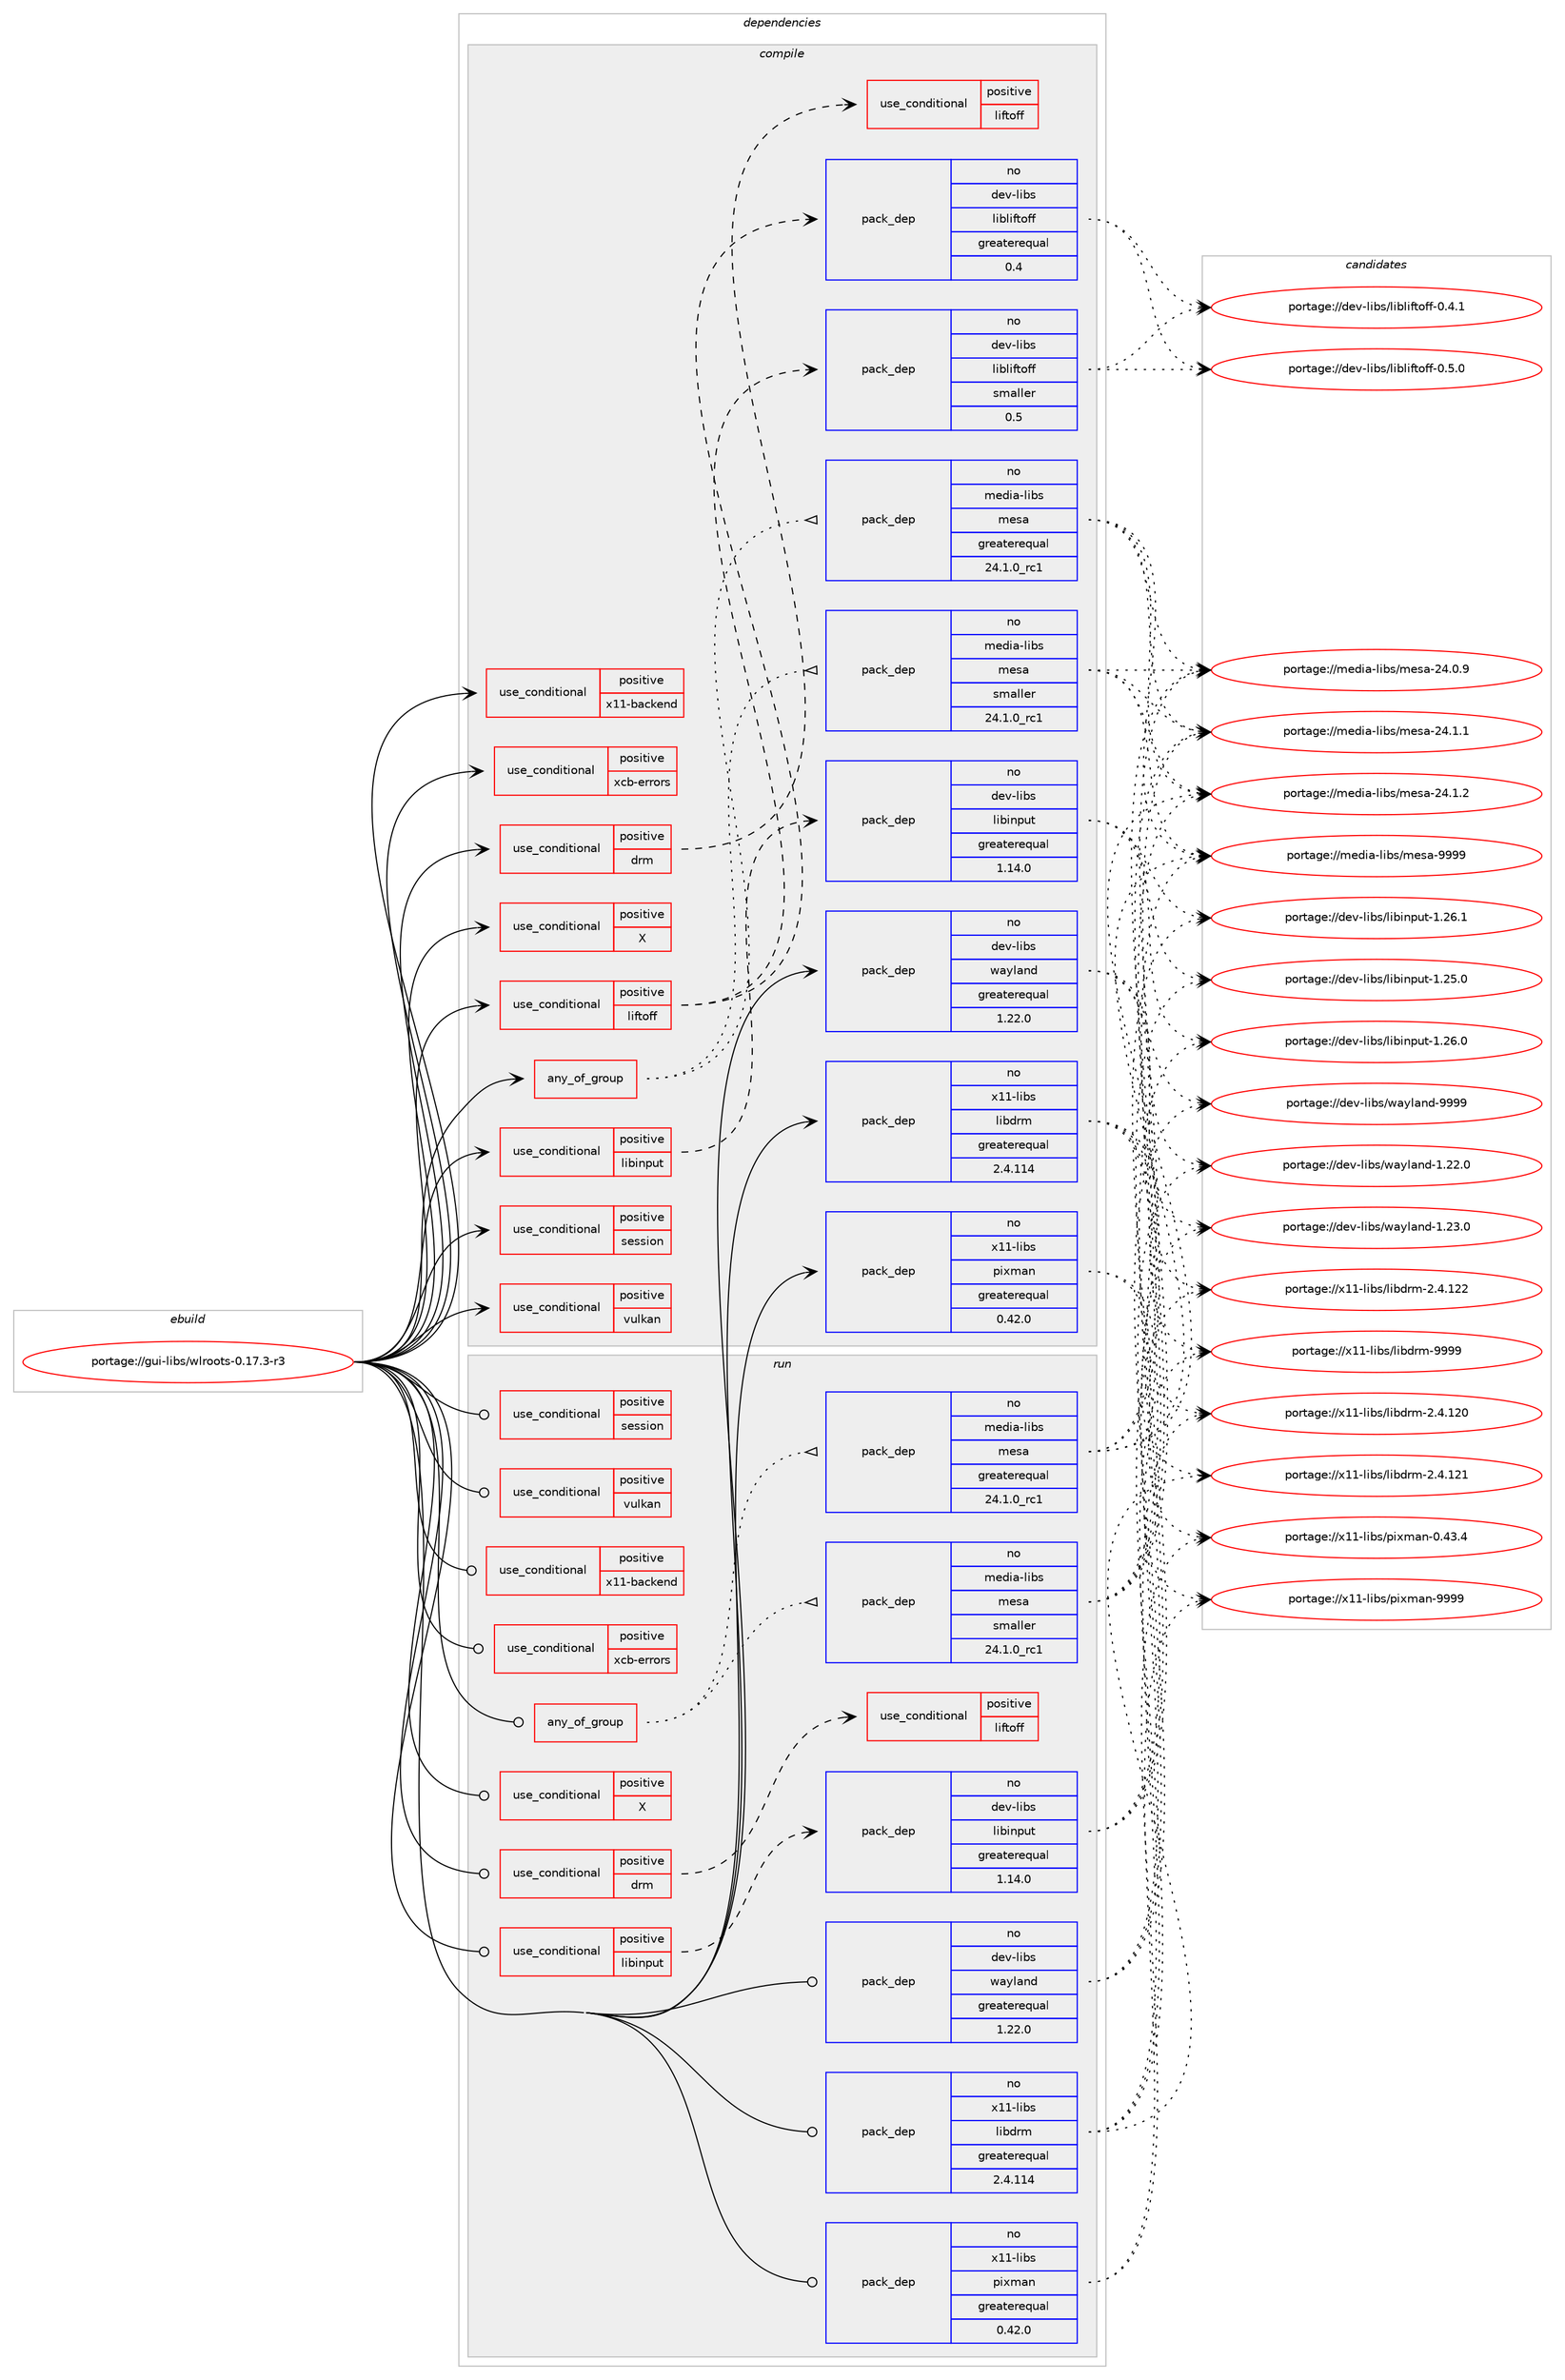 digraph prolog {

# *************
# Graph options
# *************

newrank=true;
concentrate=true;
compound=true;
graph [rankdir=LR,fontname=Helvetica,fontsize=10,ranksep=1.5];#, ranksep=2.5, nodesep=0.2];
edge  [arrowhead=vee];
node  [fontname=Helvetica,fontsize=10];

# **********
# The ebuild
# **********

subgraph cluster_leftcol {
color=gray;
rank=same;
label=<<i>ebuild</i>>;
id [label="portage://gui-libs/wlroots-0.17.3-r3", color=red, width=4, href="../gui-libs/wlroots-0.17.3-r3.svg"];
}

# ****************
# The dependencies
# ****************

subgraph cluster_midcol {
color=gray;
label=<<i>dependencies</i>>;
subgraph cluster_compile {
fillcolor="#eeeeee";
style=filled;
label=<<i>compile</i>>;
subgraph any1410 {
dependency121714 [label=<<TABLE BORDER="0" CELLBORDER="1" CELLSPACING="0" CELLPADDING="4"><TR><TD CELLPADDING="10">any_of_group</TD></TR></TABLE>>, shape=none, color=red];subgraph pack55043 {
dependency121715 [label=<<TABLE BORDER="0" CELLBORDER="1" CELLSPACING="0" CELLPADDING="4" WIDTH="220"><TR><TD ROWSPAN="6" CELLPADDING="30">pack_dep</TD></TR><TR><TD WIDTH="110">no</TD></TR><TR><TD>media-libs</TD></TR><TR><TD>mesa</TD></TR><TR><TD>greaterequal</TD></TR><TR><TD>24.1.0_rc1</TD></TR></TABLE>>, shape=none, color=blue];
}
dependency121714:e -> dependency121715:w [weight=20,style="dotted",arrowhead="oinv"];
subgraph pack55044 {
dependency121716 [label=<<TABLE BORDER="0" CELLBORDER="1" CELLSPACING="0" CELLPADDING="4" WIDTH="220"><TR><TD ROWSPAN="6" CELLPADDING="30">pack_dep</TD></TR><TR><TD WIDTH="110">no</TD></TR><TR><TD>media-libs</TD></TR><TR><TD>mesa</TD></TR><TR><TD>smaller</TD></TR><TR><TD>24.1.0_rc1</TD></TR></TABLE>>, shape=none, color=blue];
}
dependency121714:e -> dependency121716:w [weight=20,style="dotted",arrowhead="oinv"];
}
id:e -> dependency121714:w [weight=20,style="solid",arrowhead="vee"];
subgraph cond65109 {
dependency121717 [label=<<TABLE BORDER="0" CELLBORDER="1" CELLSPACING="0" CELLPADDING="4"><TR><TD ROWSPAN="3" CELLPADDING="10">use_conditional</TD></TR><TR><TD>positive</TD></TR><TR><TD>X</TD></TR></TABLE>>, shape=none, color=red];
# *** BEGIN UNKNOWN DEPENDENCY TYPE (TODO) ***
# dependency121717 -> package_dependency(portage://gui-libs/wlroots-0.17.3-r3,install,no,x11-libs,libxcb,none,[,,],any_same_slot,[])
# *** END UNKNOWN DEPENDENCY TYPE (TODO) ***

# *** BEGIN UNKNOWN DEPENDENCY TYPE (TODO) ***
# dependency121717 -> package_dependency(portage://gui-libs/wlroots-0.17.3-r3,install,no,x11-libs,xcb-util-wm,none,[,,],[],[])
# *** END UNKNOWN DEPENDENCY TYPE (TODO) ***

# *** BEGIN UNKNOWN DEPENDENCY TYPE (TODO) ***
# dependency121717 -> package_dependency(portage://gui-libs/wlroots-0.17.3-r3,install,no,x11-base,xwayland,none,[,,],[],[])
# *** END UNKNOWN DEPENDENCY TYPE (TODO) ***

}
id:e -> dependency121717:w [weight=20,style="solid",arrowhead="vee"];
subgraph cond65110 {
dependency121718 [label=<<TABLE BORDER="0" CELLBORDER="1" CELLSPACING="0" CELLPADDING="4"><TR><TD ROWSPAN="3" CELLPADDING="10">use_conditional</TD></TR><TR><TD>positive</TD></TR><TR><TD>drm</TD></TR></TABLE>>, shape=none, color=red];
# *** BEGIN UNKNOWN DEPENDENCY TYPE (TODO) ***
# dependency121718 -> package_dependency(portage://gui-libs/wlroots-0.17.3-r3,install,no,media-libs,libdisplay-info,none,[,,],[],[])
# *** END UNKNOWN DEPENDENCY TYPE (TODO) ***

# *** BEGIN UNKNOWN DEPENDENCY TYPE (TODO) ***
# dependency121718 -> package_dependency(portage://gui-libs/wlroots-0.17.3-r3,install,no,sys-apps,hwdata,none,[,,],[],[])
# *** END UNKNOWN DEPENDENCY TYPE (TODO) ***

subgraph cond65111 {
dependency121719 [label=<<TABLE BORDER="0" CELLBORDER="1" CELLSPACING="0" CELLPADDING="4"><TR><TD ROWSPAN="3" CELLPADDING="10">use_conditional</TD></TR><TR><TD>positive</TD></TR><TR><TD>liftoff</TD></TR></TABLE>>, shape=none, color=red];
# *** BEGIN UNKNOWN DEPENDENCY TYPE (TODO) ***
# dependency121719 -> package_dependency(portage://gui-libs/wlroots-0.17.3-r3,install,no,dev-libs,libliftoff,none,[,,],[],[])
# *** END UNKNOWN DEPENDENCY TYPE (TODO) ***

}
dependency121718:e -> dependency121719:w [weight=20,style="dashed",arrowhead="vee"];
}
id:e -> dependency121718:w [weight=20,style="solid",arrowhead="vee"];
subgraph cond65112 {
dependency121720 [label=<<TABLE BORDER="0" CELLBORDER="1" CELLSPACING="0" CELLPADDING="4"><TR><TD ROWSPAN="3" CELLPADDING="10">use_conditional</TD></TR><TR><TD>positive</TD></TR><TR><TD>libinput</TD></TR></TABLE>>, shape=none, color=red];
subgraph pack55045 {
dependency121721 [label=<<TABLE BORDER="0" CELLBORDER="1" CELLSPACING="0" CELLPADDING="4" WIDTH="220"><TR><TD ROWSPAN="6" CELLPADDING="30">pack_dep</TD></TR><TR><TD WIDTH="110">no</TD></TR><TR><TD>dev-libs</TD></TR><TR><TD>libinput</TD></TR><TR><TD>greaterequal</TD></TR><TR><TD>1.14.0</TD></TR></TABLE>>, shape=none, color=blue];
}
dependency121720:e -> dependency121721:w [weight=20,style="dashed",arrowhead="vee"];
}
id:e -> dependency121720:w [weight=20,style="solid",arrowhead="vee"];
subgraph cond65113 {
dependency121722 [label=<<TABLE BORDER="0" CELLBORDER="1" CELLSPACING="0" CELLPADDING="4"><TR><TD ROWSPAN="3" CELLPADDING="10">use_conditional</TD></TR><TR><TD>positive</TD></TR><TR><TD>liftoff</TD></TR></TABLE>>, shape=none, color=red];
subgraph pack55046 {
dependency121723 [label=<<TABLE BORDER="0" CELLBORDER="1" CELLSPACING="0" CELLPADDING="4" WIDTH="220"><TR><TD ROWSPAN="6" CELLPADDING="30">pack_dep</TD></TR><TR><TD WIDTH="110">no</TD></TR><TR><TD>dev-libs</TD></TR><TR><TD>libliftoff</TD></TR><TR><TD>greaterequal</TD></TR><TR><TD>0.4</TD></TR></TABLE>>, shape=none, color=blue];
}
dependency121722:e -> dependency121723:w [weight=20,style="dashed",arrowhead="vee"];
subgraph pack55047 {
dependency121724 [label=<<TABLE BORDER="0" CELLBORDER="1" CELLSPACING="0" CELLPADDING="4" WIDTH="220"><TR><TD ROWSPAN="6" CELLPADDING="30">pack_dep</TD></TR><TR><TD WIDTH="110">no</TD></TR><TR><TD>dev-libs</TD></TR><TR><TD>libliftoff</TD></TR><TR><TD>smaller</TD></TR><TR><TD>0.5</TD></TR></TABLE>>, shape=none, color=blue];
}
dependency121722:e -> dependency121724:w [weight=20,style="dashed",arrowhead="vee"];
}
id:e -> dependency121722:w [weight=20,style="solid",arrowhead="vee"];
subgraph cond65114 {
dependency121725 [label=<<TABLE BORDER="0" CELLBORDER="1" CELLSPACING="0" CELLPADDING="4"><TR><TD ROWSPAN="3" CELLPADDING="10">use_conditional</TD></TR><TR><TD>positive</TD></TR><TR><TD>session</TD></TR></TABLE>>, shape=none, color=red];
# *** BEGIN UNKNOWN DEPENDENCY TYPE (TODO) ***
# dependency121725 -> package_dependency(portage://gui-libs/wlroots-0.17.3-r3,install,no,sys-auth,seatd,none,[,,],any_same_slot,[])
# *** END UNKNOWN DEPENDENCY TYPE (TODO) ***

# *** BEGIN UNKNOWN DEPENDENCY TYPE (TODO) ***
# dependency121725 -> package_dependency(portage://gui-libs/wlroots-0.17.3-r3,install,no,virtual,libudev,none,[,,],[],[])
# *** END UNKNOWN DEPENDENCY TYPE (TODO) ***

}
id:e -> dependency121725:w [weight=20,style="solid",arrowhead="vee"];
subgraph cond65115 {
dependency121726 [label=<<TABLE BORDER="0" CELLBORDER="1" CELLSPACING="0" CELLPADDING="4"><TR><TD ROWSPAN="3" CELLPADDING="10">use_conditional</TD></TR><TR><TD>positive</TD></TR><TR><TD>vulkan</TD></TR></TABLE>>, shape=none, color=red];
# *** BEGIN UNKNOWN DEPENDENCY TYPE (TODO) ***
# dependency121726 -> package_dependency(portage://gui-libs/wlroots-0.17.3-r3,install,no,dev-util,glslang,none,[,,],any_same_slot,[])
# *** END UNKNOWN DEPENDENCY TYPE (TODO) ***

# *** BEGIN UNKNOWN DEPENDENCY TYPE (TODO) ***
# dependency121726 -> package_dependency(portage://gui-libs/wlroots-0.17.3-r3,install,no,dev-util,vulkan-headers,none,[,,],[],[])
# *** END UNKNOWN DEPENDENCY TYPE (TODO) ***

# *** BEGIN UNKNOWN DEPENDENCY TYPE (TODO) ***
# dependency121726 -> package_dependency(portage://gui-libs/wlroots-0.17.3-r3,install,no,media-libs,vulkan-loader,none,[,,],[],[])
# *** END UNKNOWN DEPENDENCY TYPE (TODO) ***

}
id:e -> dependency121726:w [weight=20,style="solid",arrowhead="vee"];
subgraph cond65116 {
dependency121727 [label=<<TABLE BORDER="0" CELLBORDER="1" CELLSPACING="0" CELLPADDING="4"><TR><TD ROWSPAN="3" CELLPADDING="10">use_conditional</TD></TR><TR><TD>positive</TD></TR><TR><TD>x11-backend</TD></TR></TABLE>>, shape=none, color=red];
# *** BEGIN UNKNOWN DEPENDENCY TYPE (TODO) ***
# dependency121727 -> package_dependency(portage://gui-libs/wlroots-0.17.3-r3,install,no,x11-libs,libxcb,none,[,,],any_same_slot,[])
# *** END UNKNOWN DEPENDENCY TYPE (TODO) ***

# *** BEGIN UNKNOWN DEPENDENCY TYPE (TODO) ***
# dependency121727 -> package_dependency(portage://gui-libs/wlroots-0.17.3-r3,install,no,x11-libs,xcb-util-renderutil,none,[,,],[],[])
# *** END UNKNOWN DEPENDENCY TYPE (TODO) ***

}
id:e -> dependency121727:w [weight=20,style="solid",arrowhead="vee"];
subgraph cond65117 {
dependency121728 [label=<<TABLE BORDER="0" CELLBORDER="1" CELLSPACING="0" CELLPADDING="4"><TR><TD ROWSPAN="3" CELLPADDING="10">use_conditional</TD></TR><TR><TD>positive</TD></TR><TR><TD>xcb-errors</TD></TR></TABLE>>, shape=none, color=red];
# *** BEGIN UNKNOWN DEPENDENCY TYPE (TODO) ***
# dependency121728 -> package_dependency(portage://gui-libs/wlroots-0.17.3-r3,install,no,x11-libs,xcb-util-errors,none,[,,],[],[])
# *** END UNKNOWN DEPENDENCY TYPE (TODO) ***

}
id:e -> dependency121728:w [weight=20,style="solid",arrowhead="vee"];
subgraph pack55048 {
dependency121729 [label=<<TABLE BORDER="0" CELLBORDER="1" CELLSPACING="0" CELLPADDING="4" WIDTH="220"><TR><TD ROWSPAN="6" CELLPADDING="30">pack_dep</TD></TR><TR><TD WIDTH="110">no</TD></TR><TR><TD>dev-libs</TD></TR><TR><TD>wayland</TD></TR><TR><TD>greaterequal</TD></TR><TR><TD>1.22.0</TD></TR></TABLE>>, shape=none, color=blue];
}
id:e -> dependency121729:w [weight=20,style="solid",arrowhead="vee"];
# *** BEGIN UNKNOWN DEPENDENCY TYPE (TODO) ***
# id -> package_dependency(portage://gui-libs/wlroots-0.17.3-r3,install,no,media-libs,libglvnd,none,[,,],[],[])
# *** END UNKNOWN DEPENDENCY TYPE (TODO) ***

subgraph pack55049 {
dependency121730 [label=<<TABLE BORDER="0" CELLBORDER="1" CELLSPACING="0" CELLPADDING="4" WIDTH="220"><TR><TD ROWSPAN="6" CELLPADDING="30">pack_dep</TD></TR><TR><TD WIDTH="110">no</TD></TR><TR><TD>x11-libs</TD></TR><TR><TD>libdrm</TD></TR><TR><TD>greaterequal</TD></TR><TR><TD>2.4.114</TD></TR></TABLE>>, shape=none, color=blue];
}
id:e -> dependency121730:w [weight=20,style="solid",arrowhead="vee"];
# *** BEGIN UNKNOWN DEPENDENCY TYPE (TODO) ***
# id -> package_dependency(portage://gui-libs/wlroots-0.17.3-r3,install,no,x11-libs,libxkbcommon,none,[,,],[],[])
# *** END UNKNOWN DEPENDENCY TYPE (TODO) ***

subgraph pack55050 {
dependency121731 [label=<<TABLE BORDER="0" CELLBORDER="1" CELLSPACING="0" CELLPADDING="4" WIDTH="220"><TR><TD ROWSPAN="6" CELLPADDING="30">pack_dep</TD></TR><TR><TD WIDTH="110">no</TD></TR><TR><TD>x11-libs</TD></TR><TR><TD>pixman</TD></TR><TR><TD>greaterequal</TD></TR><TR><TD>0.42.0</TD></TR></TABLE>>, shape=none, color=blue];
}
id:e -> dependency121731:w [weight=20,style="solid",arrowhead="vee"];
}
subgraph cluster_compileandrun {
fillcolor="#eeeeee";
style=filled;
label=<<i>compile and run</i>>;
}
subgraph cluster_run {
fillcolor="#eeeeee";
style=filled;
label=<<i>run</i>>;
subgraph any1411 {
dependency121732 [label=<<TABLE BORDER="0" CELLBORDER="1" CELLSPACING="0" CELLPADDING="4"><TR><TD CELLPADDING="10">any_of_group</TD></TR></TABLE>>, shape=none, color=red];subgraph pack55051 {
dependency121733 [label=<<TABLE BORDER="0" CELLBORDER="1" CELLSPACING="0" CELLPADDING="4" WIDTH="220"><TR><TD ROWSPAN="6" CELLPADDING="30">pack_dep</TD></TR><TR><TD WIDTH="110">no</TD></TR><TR><TD>media-libs</TD></TR><TR><TD>mesa</TD></TR><TR><TD>greaterequal</TD></TR><TR><TD>24.1.0_rc1</TD></TR></TABLE>>, shape=none, color=blue];
}
dependency121732:e -> dependency121733:w [weight=20,style="dotted",arrowhead="oinv"];
subgraph pack55052 {
dependency121734 [label=<<TABLE BORDER="0" CELLBORDER="1" CELLSPACING="0" CELLPADDING="4" WIDTH="220"><TR><TD ROWSPAN="6" CELLPADDING="30">pack_dep</TD></TR><TR><TD WIDTH="110">no</TD></TR><TR><TD>media-libs</TD></TR><TR><TD>mesa</TD></TR><TR><TD>smaller</TD></TR><TR><TD>24.1.0_rc1</TD></TR></TABLE>>, shape=none, color=blue];
}
dependency121732:e -> dependency121734:w [weight=20,style="dotted",arrowhead="oinv"];
}
id:e -> dependency121732:w [weight=20,style="solid",arrowhead="odot"];
subgraph cond65118 {
dependency121735 [label=<<TABLE BORDER="0" CELLBORDER="1" CELLSPACING="0" CELLPADDING="4"><TR><TD ROWSPAN="3" CELLPADDING="10">use_conditional</TD></TR><TR><TD>positive</TD></TR><TR><TD>X</TD></TR></TABLE>>, shape=none, color=red];
# *** BEGIN UNKNOWN DEPENDENCY TYPE (TODO) ***
# dependency121735 -> package_dependency(portage://gui-libs/wlroots-0.17.3-r3,run,no,x11-libs,libxcb,none,[,,],any_same_slot,[])
# *** END UNKNOWN DEPENDENCY TYPE (TODO) ***

# *** BEGIN UNKNOWN DEPENDENCY TYPE (TODO) ***
# dependency121735 -> package_dependency(portage://gui-libs/wlroots-0.17.3-r3,run,no,x11-libs,xcb-util-wm,none,[,,],[],[])
# *** END UNKNOWN DEPENDENCY TYPE (TODO) ***

# *** BEGIN UNKNOWN DEPENDENCY TYPE (TODO) ***
# dependency121735 -> package_dependency(portage://gui-libs/wlroots-0.17.3-r3,run,no,x11-base,xwayland,none,[,,],[],[])
# *** END UNKNOWN DEPENDENCY TYPE (TODO) ***

}
id:e -> dependency121735:w [weight=20,style="solid",arrowhead="odot"];
subgraph cond65119 {
dependency121736 [label=<<TABLE BORDER="0" CELLBORDER="1" CELLSPACING="0" CELLPADDING="4"><TR><TD ROWSPAN="3" CELLPADDING="10">use_conditional</TD></TR><TR><TD>positive</TD></TR><TR><TD>drm</TD></TR></TABLE>>, shape=none, color=red];
# *** BEGIN UNKNOWN DEPENDENCY TYPE (TODO) ***
# dependency121736 -> package_dependency(portage://gui-libs/wlroots-0.17.3-r3,run,no,media-libs,libdisplay-info,none,[,,],[],[])
# *** END UNKNOWN DEPENDENCY TYPE (TODO) ***

# *** BEGIN UNKNOWN DEPENDENCY TYPE (TODO) ***
# dependency121736 -> package_dependency(portage://gui-libs/wlroots-0.17.3-r3,run,no,sys-apps,hwdata,none,[,,],[],[])
# *** END UNKNOWN DEPENDENCY TYPE (TODO) ***

subgraph cond65120 {
dependency121737 [label=<<TABLE BORDER="0" CELLBORDER="1" CELLSPACING="0" CELLPADDING="4"><TR><TD ROWSPAN="3" CELLPADDING="10">use_conditional</TD></TR><TR><TD>positive</TD></TR><TR><TD>liftoff</TD></TR></TABLE>>, shape=none, color=red];
# *** BEGIN UNKNOWN DEPENDENCY TYPE (TODO) ***
# dependency121737 -> package_dependency(portage://gui-libs/wlroots-0.17.3-r3,run,no,dev-libs,libliftoff,none,[,,],[],[])
# *** END UNKNOWN DEPENDENCY TYPE (TODO) ***

}
dependency121736:e -> dependency121737:w [weight=20,style="dashed",arrowhead="vee"];
}
id:e -> dependency121736:w [weight=20,style="solid",arrowhead="odot"];
subgraph cond65121 {
dependency121738 [label=<<TABLE BORDER="0" CELLBORDER="1" CELLSPACING="0" CELLPADDING="4"><TR><TD ROWSPAN="3" CELLPADDING="10">use_conditional</TD></TR><TR><TD>positive</TD></TR><TR><TD>libinput</TD></TR></TABLE>>, shape=none, color=red];
subgraph pack55053 {
dependency121739 [label=<<TABLE BORDER="0" CELLBORDER="1" CELLSPACING="0" CELLPADDING="4" WIDTH="220"><TR><TD ROWSPAN="6" CELLPADDING="30">pack_dep</TD></TR><TR><TD WIDTH="110">no</TD></TR><TR><TD>dev-libs</TD></TR><TR><TD>libinput</TD></TR><TR><TD>greaterequal</TD></TR><TR><TD>1.14.0</TD></TR></TABLE>>, shape=none, color=blue];
}
dependency121738:e -> dependency121739:w [weight=20,style="dashed",arrowhead="vee"];
}
id:e -> dependency121738:w [weight=20,style="solid",arrowhead="odot"];
subgraph cond65122 {
dependency121740 [label=<<TABLE BORDER="0" CELLBORDER="1" CELLSPACING="0" CELLPADDING="4"><TR><TD ROWSPAN="3" CELLPADDING="10">use_conditional</TD></TR><TR><TD>positive</TD></TR><TR><TD>session</TD></TR></TABLE>>, shape=none, color=red];
# *** BEGIN UNKNOWN DEPENDENCY TYPE (TODO) ***
# dependency121740 -> package_dependency(portage://gui-libs/wlroots-0.17.3-r3,run,no,sys-auth,seatd,none,[,,],any_same_slot,[])
# *** END UNKNOWN DEPENDENCY TYPE (TODO) ***

# *** BEGIN UNKNOWN DEPENDENCY TYPE (TODO) ***
# dependency121740 -> package_dependency(portage://gui-libs/wlroots-0.17.3-r3,run,no,virtual,libudev,none,[,,],[],[])
# *** END UNKNOWN DEPENDENCY TYPE (TODO) ***

}
id:e -> dependency121740:w [weight=20,style="solid",arrowhead="odot"];
subgraph cond65123 {
dependency121741 [label=<<TABLE BORDER="0" CELLBORDER="1" CELLSPACING="0" CELLPADDING="4"><TR><TD ROWSPAN="3" CELLPADDING="10">use_conditional</TD></TR><TR><TD>positive</TD></TR><TR><TD>vulkan</TD></TR></TABLE>>, shape=none, color=red];
# *** BEGIN UNKNOWN DEPENDENCY TYPE (TODO) ***
# dependency121741 -> package_dependency(portage://gui-libs/wlroots-0.17.3-r3,run,no,dev-util,glslang,none,[,,],any_same_slot,[])
# *** END UNKNOWN DEPENDENCY TYPE (TODO) ***

# *** BEGIN UNKNOWN DEPENDENCY TYPE (TODO) ***
# dependency121741 -> package_dependency(portage://gui-libs/wlroots-0.17.3-r3,run,no,dev-util,vulkan-headers,none,[,,],[],[])
# *** END UNKNOWN DEPENDENCY TYPE (TODO) ***

# *** BEGIN UNKNOWN DEPENDENCY TYPE (TODO) ***
# dependency121741 -> package_dependency(portage://gui-libs/wlroots-0.17.3-r3,run,no,media-libs,vulkan-loader,none,[,,],[],[])
# *** END UNKNOWN DEPENDENCY TYPE (TODO) ***

}
id:e -> dependency121741:w [weight=20,style="solid",arrowhead="odot"];
subgraph cond65124 {
dependency121742 [label=<<TABLE BORDER="0" CELLBORDER="1" CELLSPACING="0" CELLPADDING="4"><TR><TD ROWSPAN="3" CELLPADDING="10">use_conditional</TD></TR><TR><TD>positive</TD></TR><TR><TD>x11-backend</TD></TR></TABLE>>, shape=none, color=red];
# *** BEGIN UNKNOWN DEPENDENCY TYPE (TODO) ***
# dependency121742 -> package_dependency(portage://gui-libs/wlroots-0.17.3-r3,run,no,x11-libs,libxcb,none,[,,],any_same_slot,[])
# *** END UNKNOWN DEPENDENCY TYPE (TODO) ***

# *** BEGIN UNKNOWN DEPENDENCY TYPE (TODO) ***
# dependency121742 -> package_dependency(portage://gui-libs/wlroots-0.17.3-r3,run,no,x11-libs,xcb-util-renderutil,none,[,,],[],[])
# *** END UNKNOWN DEPENDENCY TYPE (TODO) ***

}
id:e -> dependency121742:w [weight=20,style="solid",arrowhead="odot"];
subgraph cond65125 {
dependency121743 [label=<<TABLE BORDER="0" CELLBORDER="1" CELLSPACING="0" CELLPADDING="4"><TR><TD ROWSPAN="3" CELLPADDING="10">use_conditional</TD></TR><TR><TD>positive</TD></TR><TR><TD>xcb-errors</TD></TR></TABLE>>, shape=none, color=red];
# *** BEGIN UNKNOWN DEPENDENCY TYPE (TODO) ***
# dependency121743 -> package_dependency(portage://gui-libs/wlroots-0.17.3-r3,run,no,x11-libs,xcb-util-errors,none,[,,],[],[])
# *** END UNKNOWN DEPENDENCY TYPE (TODO) ***

}
id:e -> dependency121743:w [weight=20,style="solid",arrowhead="odot"];
subgraph pack55054 {
dependency121744 [label=<<TABLE BORDER="0" CELLBORDER="1" CELLSPACING="0" CELLPADDING="4" WIDTH="220"><TR><TD ROWSPAN="6" CELLPADDING="30">pack_dep</TD></TR><TR><TD WIDTH="110">no</TD></TR><TR><TD>dev-libs</TD></TR><TR><TD>wayland</TD></TR><TR><TD>greaterequal</TD></TR><TR><TD>1.22.0</TD></TR></TABLE>>, shape=none, color=blue];
}
id:e -> dependency121744:w [weight=20,style="solid",arrowhead="odot"];
# *** BEGIN UNKNOWN DEPENDENCY TYPE (TODO) ***
# id -> package_dependency(portage://gui-libs/wlroots-0.17.3-r3,run,no,media-libs,libglvnd,none,[,,],[],[])
# *** END UNKNOWN DEPENDENCY TYPE (TODO) ***

subgraph pack55055 {
dependency121745 [label=<<TABLE BORDER="0" CELLBORDER="1" CELLSPACING="0" CELLPADDING="4" WIDTH="220"><TR><TD ROWSPAN="6" CELLPADDING="30">pack_dep</TD></TR><TR><TD WIDTH="110">no</TD></TR><TR><TD>x11-libs</TD></TR><TR><TD>libdrm</TD></TR><TR><TD>greaterequal</TD></TR><TR><TD>2.4.114</TD></TR></TABLE>>, shape=none, color=blue];
}
id:e -> dependency121745:w [weight=20,style="solid",arrowhead="odot"];
# *** BEGIN UNKNOWN DEPENDENCY TYPE (TODO) ***
# id -> package_dependency(portage://gui-libs/wlroots-0.17.3-r3,run,no,x11-libs,libxkbcommon,none,[,,],[],[])
# *** END UNKNOWN DEPENDENCY TYPE (TODO) ***

subgraph pack55056 {
dependency121746 [label=<<TABLE BORDER="0" CELLBORDER="1" CELLSPACING="0" CELLPADDING="4" WIDTH="220"><TR><TD ROWSPAN="6" CELLPADDING="30">pack_dep</TD></TR><TR><TD WIDTH="110">no</TD></TR><TR><TD>x11-libs</TD></TR><TR><TD>pixman</TD></TR><TR><TD>greaterequal</TD></TR><TR><TD>0.42.0</TD></TR></TABLE>>, shape=none, color=blue];
}
id:e -> dependency121746:w [weight=20,style="solid",arrowhead="odot"];
}
}

# **************
# The candidates
# **************

subgraph cluster_choices {
rank=same;
color=gray;
label=<<i>candidates</i>>;

subgraph choice55043 {
color=black;
nodesep=1;
choice109101100105974510810598115471091011159745505246484657 [label="portage://media-libs/mesa-24.0.9", color=red, width=4,href="../media-libs/mesa-24.0.9.svg"];
choice109101100105974510810598115471091011159745505246494649 [label="portage://media-libs/mesa-24.1.1", color=red, width=4,href="../media-libs/mesa-24.1.1.svg"];
choice109101100105974510810598115471091011159745505246494650 [label="portage://media-libs/mesa-24.1.2", color=red, width=4,href="../media-libs/mesa-24.1.2.svg"];
choice10910110010597451081059811547109101115974557575757 [label="portage://media-libs/mesa-9999", color=red, width=4,href="../media-libs/mesa-9999.svg"];
dependency121715:e -> choice109101100105974510810598115471091011159745505246484657:w [style=dotted,weight="100"];
dependency121715:e -> choice109101100105974510810598115471091011159745505246494649:w [style=dotted,weight="100"];
dependency121715:e -> choice109101100105974510810598115471091011159745505246494650:w [style=dotted,weight="100"];
dependency121715:e -> choice10910110010597451081059811547109101115974557575757:w [style=dotted,weight="100"];
}
subgraph choice55044 {
color=black;
nodesep=1;
choice109101100105974510810598115471091011159745505246484657 [label="portage://media-libs/mesa-24.0.9", color=red, width=4,href="../media-libs/mesa-24.0.9.svg"];
choice109101100105974510810598115471091011159745505246494649 [label="portage://media-libs/mesa-24.1.1", color=red, width=4,href="../media-libs/mesa-24.1.1.svg"];
choice109101100105974510810598115471091011159745505246494650 [label="portage://media-libs/mesa-24.1.2", color=red, width=4,href="../media-libs/mesa-24.1.2.svg"];
choice10910110010597451081059811547109101115974557575757 [label="portage://media-libs/mesa-9999", color=red, width=4,href="../media-libs/mesa-9999.svg"];
dependency121716:e -> choice109101100105974510810598115471091011159745505246484657:w [style=dotted,weight="100"];
dependency121716:e -> choice109101100105974510810598115471091011159745505246494649:w [style=dotted,weight="100"];
dependency121716:e -> choice109101100105974510810598115471091011159745505246494650:w [style=dotted,weight="100"];
dependency121716:e -> choice10910110010597451081059811547109101115974557575757:w [style=dotted,weight="100"];
}
subgraph choice55045 {
color=black;
nodesep=1;
choice1001011184510810598115471081059810511011211711645494650534648 [label="portage://dev-libs/libinput-1.25.0", color=red, width=4,href="../dev-libs/libinput-1.25.0.svg"];
choice1001011184510810598115471081059810511011211711645494650544648 [label="portage://dev-libs/libinput-1.26.0", color=red, width=4,href="../dev-libs/libinput-1.26.0.svg"];
choice1001011184510810598115471081059810511011211711645494650544649 [label="portage://dev-libs/libinput-1.26.1", color=red, width=4,href="../dev-libs/libinput-1.26.1.svg"];
dependency121721:e -> choice1001011184510810598115471081059810511011211711645494650534648:w [style=dotted,weight="100"];
dependency121721:e -> choice1001011184510810598115471081059810511011211711645494650544648:w [style=dotted,weight="100"];
dependency121721:e -> choice1001011184510810598115471081059810511011211711645494650544649:w [style=dotted,weight="100"];
}
subgraph choice55046 {
color=black;
nodesep=1;
choice10010111845108105981154710810598108105102116111102102454846524649 [label="portage://dev-libs/libliftoff-0.4.1", color=red, width=4,href="../dev-libs/libliftoff-0.4.1.svg"];
choice10010111845108105981154710810598108105102116111102102454846534648 [label="portage://dev-libs/libliftoff-0.5.0", color=red, width=4,href="../dev-libs/libliftoff-0.5.0.svg"];
dependency121723:e -> choice10010111845108105981154710810598108105102116111102102454846524649:w [style=dotted,weight="100"];
dependency121723:e -> choice10010111845108105981154710810598108105102116111102102454846534648:w [style=dotted,weight="100"];
}
subgraph choice55047 {
color=black;
nodesep=1;
choice10010111845108105981154710810598108105102116111102102454846524649 [label="portage://dev-libs/libliftoff-0.4.1", color=red, width=4,href="../dev-libs/libliftoff-0.4.1.svg"];
choice10010111845108105981154710810598108105102116111102102454846534648 [label="portage://dev-libs/libliftoff-0.5.0", color=red, width=4,href="../dev-libs/libliftoff-0.5.0.svg"];
dependency121724:e -> choice10010111845108105981154710810598108105102116111102102454846524649:w [style=dotted,weight="100"];
dependency121724:e -> choice10010111845108105981154710810598108105102116111102102454846534648:w [style=dotted,weight="100"];
}
subgraph choice55048 {
color=black;
nodesep=1;
choice100101118451081059811547119971211089711010045494650504648 [label="portage://dev-libs/wayland-1.22.0", color=red, width=4,href="../dev-libs/wayland-1.22.0.svg"];
choice100101118451081059811547119971211089711010045494650514648 [label="portage://dev-libs/wayland-1.23.0", color=red, width=4,href="../dev-libs/wayland-1.23.0.svg"];
choice10010111845108105981154711997121108971101004557575757 [label="portage://dev-libs/wayland-9999", color=red, width=4,href="../dev-libs/wayland-9999.svg"];
dependency121729:e -> choice100101118451081059811547119971211089711010045494650504648:w [style=dotted,weight="100"];
dependency121729:e -> choice100101118451081059811547119971211089711010045494650514648:w [style=dotted,weight="100"];
dependency121729:e -> choice10010111845108105981154711997121108971101004557575757:w [style=dotted,weight="100"];
}
subgraph choice55049 {
color=black;
nodesep=1;
choice1204949451081059811547108105981001141094550465246495048 [label="portage://x11-libs/libdrm-2.4.120", color=red, width=4,href="../x11-libs/libdrm-2.4.120.svg"];
choice1204949451081059811547108105981001141094550465246495049 [label="portage://x11-libs/libdrm-2.4.121", color=red, width=4,href="../x11-libs/libdrm-2.4.121.svg"];
choice1204949451081059811547108105981001141094550465246495050 [label="portage://x11-libs/libdrm-2.4.122", color=red, width=4,href="../x11-libs/libdrm-2.4.122.svg"];
choice1204949451081059811547108105981001141094557575757 [label="portage://x11-libs/libdrm-9999", color=red, width=4,href="../x11-libs/libdrm-9999.svg"];
dependency121730:e -> choice1204949451081059811547108105981001141094550465246495048:w [style=dotted,weight="100"];
dependency121730:e -> choice1204949451081059811547108105981001141094550465246495049:w [style=dotted,weight="100"];
dependency121730:e -> choice1204949451081059811547108105981001141094550465246495050:w [style=dotted,weight="100"];
dependency121730:e -> choice1204949451081059811547108105981001141094557575757:w [style=dotted,weight="100"];
}
subgraph choice55050 {
color=black;
nodesep=1;
choice12049494510810598115471121051201099711045484652514652 [label="portage://x11-libs/pixman-0.43.4", color=red, width=4,href="../x11-libs/pixman-0.43.4.svg"];
choice1204949451081059811547112105120109971104557575757 [label="portage://x11-libs/pixman-9999", color=red, width=4,href="../x11-libs/pixman-9999.svg"];
dependency121731:e -> choice12049494510810598115471121051201099711045484652514652:w [style=dotted,weight="100"];
dependency121731:e -> choice1204949451081059811547112105120109971104557575757:w [style=dotted,weight="100"];
}
subgraph choice55051 {
color=black;
nodesep=1;
choice109101100105974510810598115471091011159745505246484657 [label="portage://media-libs/mesa-24.0.9", color=red, width=4,href="../media-libs/mesa-24.0.9.svg"];
choice109101100105974510810598115471091011159745505246494649 [label="portage://media-libs/mesa-24.1.1", color=red, width=4,href="../media-libs/mesa-24.1.1.svg"];
choice109101100105974510810598115471091011159745505246494650 [label="portage://media-libs/mesa-24.1.2", color=red, width=4,href="../media-libs/mesa-24.1.2.svg"];
choice10910110010597451081059811547109101115974557575757 [label="portage://media-libs/mesa-9999", color=red, width=4,href="../media-libs/mesa-9999.svg"];
dependency121733:e -> choice109101100105974510810598115471091011159745505246484657:w [style=dotted,weight="100"];
dependency121733:e -> choice109101100105974510810598115471091011159745505246494649:w [style=dotted,weight="100"];
dependency121733:e -> choice109101100105974510810598115471091011159745505246494650:w [style=dotted,weight="100"];
dependency121733:e -> choice10910110010597451081059811547109101115974557575757:w [style=dotted,weight="100"];
}
subgraph choice55052 {
color=black;
nodesep=1;
choice109101100105974510810598115471091011159745505246484657 [label="portage://media-libs/mesa-24.0.9", color=red, width=4,href="../media-libs/mesa-24.0.9.svg"];
choice109101100105974510810598115471091011159745505246494649 [label="portage://media-libs/mesa-24.1.1", color=red, width=4,href="../media-libs/mesa-24.1.1.svg"];
choice109101100105974510810598115471091011159745505246494650 [label="portage://media-libs/mesa-24.1.2", color=red, width=4,href="../media-libs/mesa-24.1.2.svg"];
choice10910110010597451081059811547109101115974557575757 [label="portage://media-libs/mesa-9999", color=red, width=4,href="../media-libs/mesa-9999.svg"];
dependency121734:e -> choice109101100105974510810598115471091011159745505246484657:w [style=dotted,weight="100"];
dependency121734:e -> choice109101100105974510810598115471091011159745505246494649:w [style=dotted,weight="100"];
dependency121734:e -> choice109101100105974510810598115471091011159745505246494650:w [style=dotted,weight="100"];
dependency121734:e -> choice10910110010597451081059811547109101115974557575757:w [style=dotted,weight="100"];
}
subgraph choice55053 {
color=black;
nodesep=1;
choice1001011184510810598115471081059810511011211711645494650534648 [label="portage://dev-libs/libinput-1.25.0", color=red, width=4,href="../dev-libs/libinput-1.25.0.svg"];
choice1001011184510810598115471081059810511011211711645494650544648 [label="portage://dev-libs/libinput-1.26.0", color=red, width=4,href="../dev-libs/libinput-1.26.0.svg"];
choice1001011184510810598115471081059810511011211711645494650544649 [label="portage://dev-libs/libinput-1.26.1", color=red, width=4,href="../dev-libs/libinput-1.26.1.svg"];
dependency121739:e -> choice1001011184510810598115471081059810511011211711645494650534648:w [style=dotted,weight="100"];
dependency121739:e -> choice1001011184510810598115471081059810511011211711645494650544648:w [style=dotted,weight="100"];
dependency121739:e -> choice1001011184510810598115471081059810511011211711645494650544649:w [style=dotted,weight="100"];
}
subgraph choice55054 {
color=black;
nodesep=1;
choice100101118451081059811547119971211089711010045494650504648 [label="portage://dev-libs/wayland-1.22.0", color=red, width=4,href="../dev-libs/wayland-1.22.0.svg"];
choice100101118451081059811547119971211089711010045494650514648 [label="portage://dev-libs/wayland-1.23.0", color=red, width=4,href="../dev-libs/wayland-1.23.0.svg"];
choice10010111845108105981154711997121108971101004557575757 [label="portage://dev-libs/wayland-9999", color=red, width=4,href="../dev-libs/wayland-9999.svg"];
dependency121744:e -> choice100101118451081059811547119971211089711010045494650504648:w [style=dotted,weight="100"];
dependency121744:e -> choice100101118451081059811547119971211089711010045494650514648:w [style=dotted,weight="100"];
dependency121744:e -> choice10010111845108105981154711997121108971101004557575757:w [style=dotted,weight="100"];
}
subgraph choice55055 {
color=black;
nodesep=1;
choice1204949451081059811547108105981001141094550465246495048 [label="portage://x11-libs/libdrm-2.4.120", color=red, width=4,href="../x11-libs/libdrm-2.4.120.svg"];
choice1204949451081059811547108105981001141094550465246495049 [label="portage://x11-libs/libdrm-2.4.121", color=red, width=4,href="../x11-libs/libdrm-2.4.121.svg"];
choice1204949451081059811547108105981001141094550465246495050 [label="portage://x11-libs/libdrm-2.4.122", color=red, width=4,href="../x11-libs/libdrm-2.4.122.svg"];
choice1204949451081059811547108105981001141094557575757 [label="portage://x11-libs/libdrm-9999", color=red, width=4,href="../x11-libs/libdrm-9999.svg"];
dependency121745:e -> choice1204949451081059811547108105981001141094550465246495048:w [style=dotted,weight="100"];
dependency121745:e -> choice1204949451081059811547108105981001141094550465246495049:w [style=dotted,weight="100"];
dependency121745:e -> choice1204949451081059811547108105981001141094550465246495050:w [style=dotted,weight="100"];
dependency121745:e -> choice1204949451081059811547108105981001141094557575757:w [style=dotted,weight="100"];
}
subgraph choice55056 {
color=black;
nodesep=1;
choice12049494510810598115471121051201099711045484652514652 [label="portage://x11-libs/pixman-0.43.4", color=red, width=4,href="../x11-libs/pixman-0.43.4.svg"];
choice1204949451081059811547112105120109971104557575757 [label="portage://x11-libs/pixman-9999", color=red, width=4,href="../x11-libs/pixman-9999.svg"];
dependency121746:e -> choice12049494510810598115471121051201099711045484652514652:w [style=dotted,weight="100"];
dependency121746:e -> choice1204949451081059811547112105120109971104557575757:w [style=dotted,weight="100"];
}
}

}
